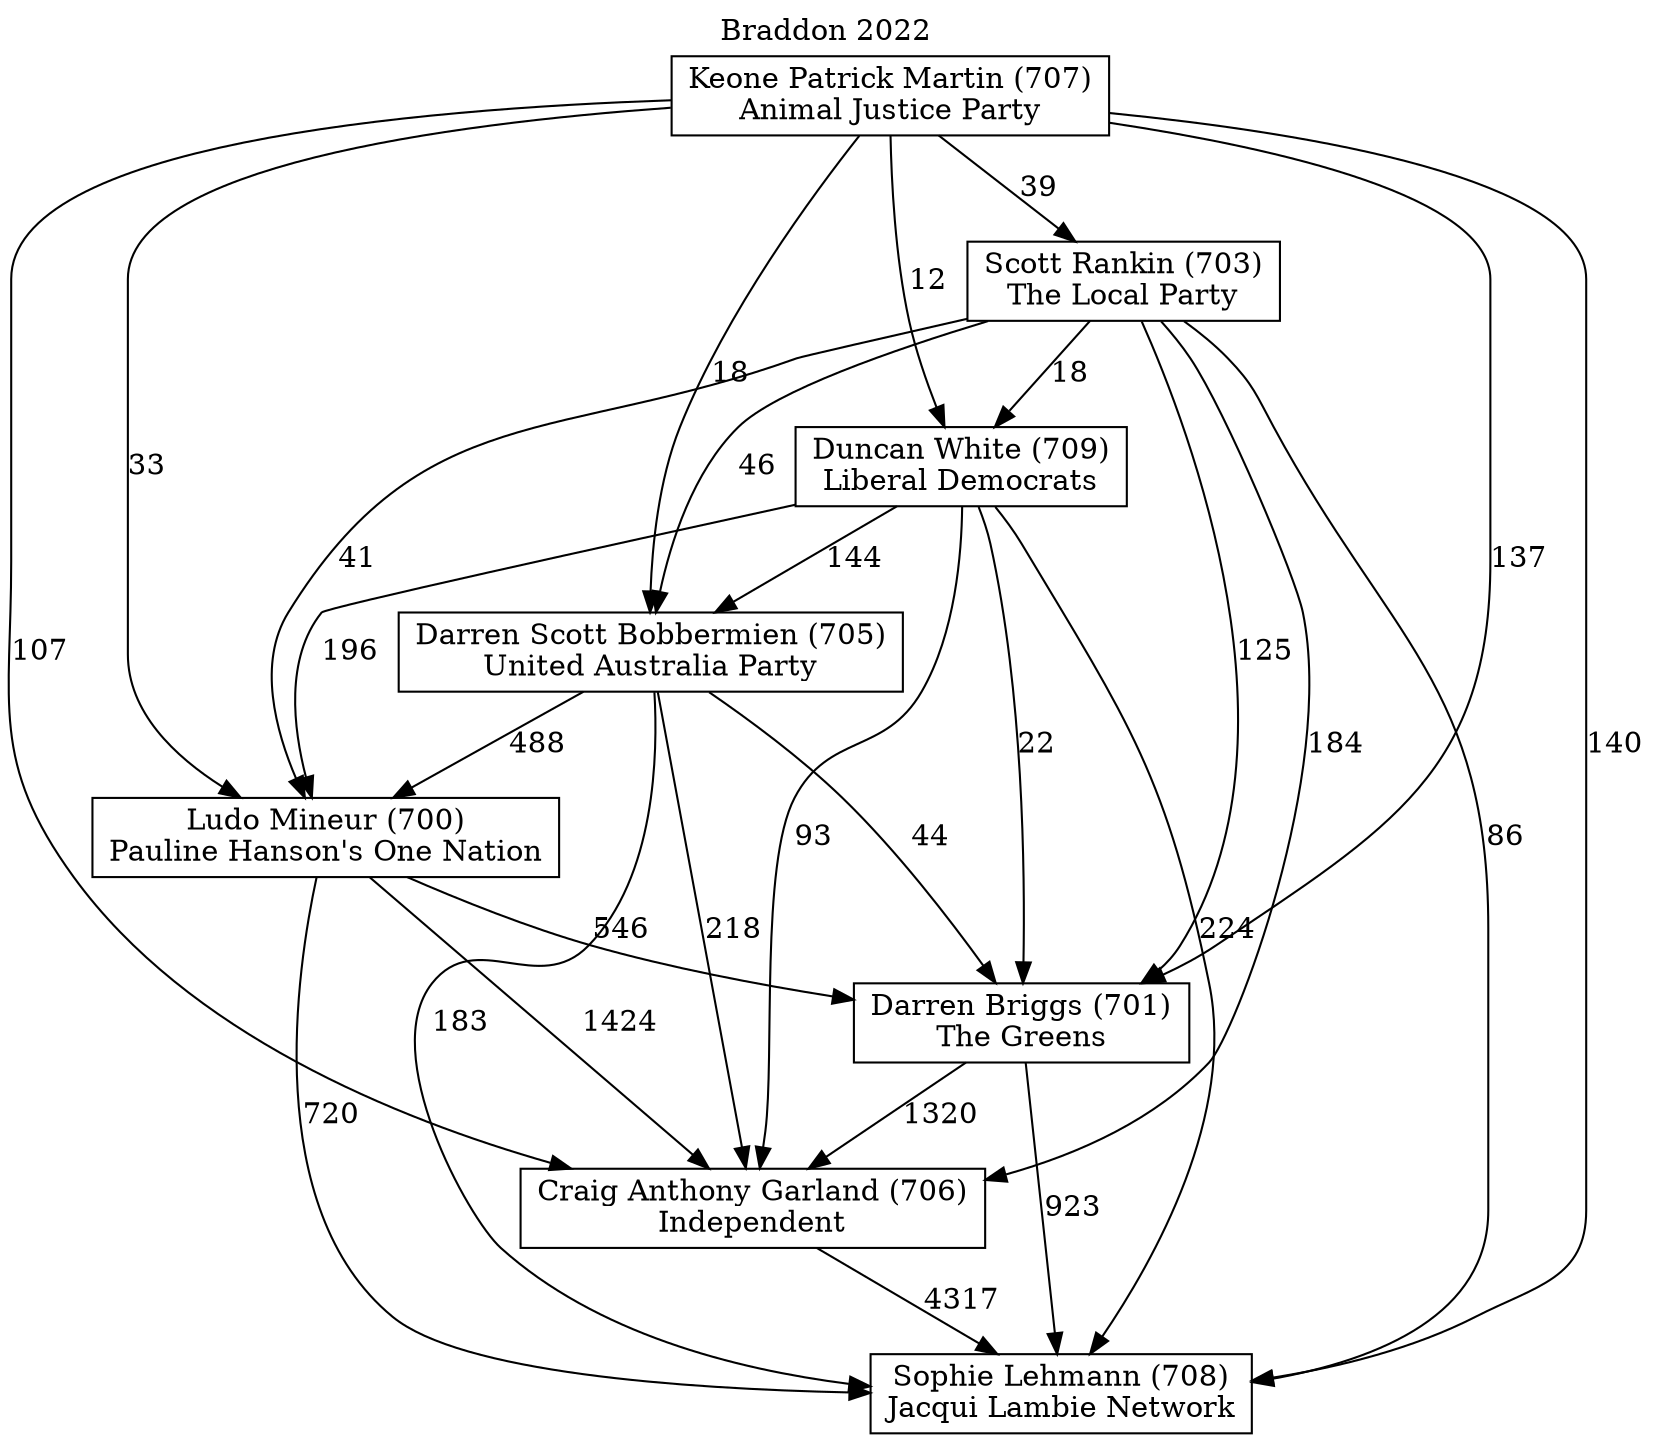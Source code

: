 // House preference flow
digraph "Sophie Lehmann (708)_Braddon_2022" {
	graph [label="Braddon 2022" labelloc=t mclimit=10]
	node [shape=box]
	"Sophie Lehmann (708)" [label="Sophie Lehmann (708)
Jacqui Lambie Network"]
	"Craig Anthony Garland (706)" [label="Craig Anthony Garland (706)
Independent"]
	"Darren Briggs (701)" [label="Darren Briggs (701)
The Greens"]
	"Ludo Mineur (700)" [label="Ludo Mineur (700)
Pauline Hanson's One Nation"]
	"Darren Scott Bobbermien (705)" [label="Darren Scott Bobbermien (705)
United Australia Party"]
	"Duncan White (709)" [label="Duncan White (709)
Liberal Democrats"]
	"Scott Rankin (703)" [label="Scott Rankin (703)
The Local Party"]
	"Keone Patrick Martin (707)" [label="Keone Patrick Martin (707)
Animal Justice Party"]
	"Craig Anthony Garland (706)" -> "Sophie Lehmann (708)" [label=4317]
	"Darren Briggs (701)" -> "Craig Anthony Garland (706)" [label=1320]
	"Ludo Mineur (700)" -> "Darren Briggs (701)" [label=546]
	"Darren Scott Bobbermien (705)" -> "Ludo Mineur (700)" [label=488]
	"Duncan White (709)" -> "Darren Scott Bobbermien (705)" [label=144]
	"Scott Rankin (703)" -> "Duncan White (709)" [label=18]
	"Keone Patrick Martin (707)" -> "Scott Rankin (703)" [label=39]
	"Darren Briggs (701)" -> "Sophie Lehmann (708)" [label=923]
	"Ludo Mineur (700)" -> "Sophie Lehmann (708)" [label=720]
	"Darren Scott Bobbermien (705)" -> "Sophie Lehmann (708)" [label=183]
	"Duncan White (709)" -> "Sophie Lehmann (708)" [label=224]
	"Scott Rankin (703)" -> "Sophie Lehmann (708)" [label=86]
	"Keone Patrick Martin (707)" -> "Sophie Lehmann (708)" [label=140]
	"Keone Patrick Martin (707)" -> "Duncan White (709)" [label=12]
	"Scott Rankin (703)" -> "Darren Scott Bobbermien (705)" [label=46]
	"Keone Patrick Martin (707)" -> "Darren Scott Bobbermien (705)" [label=18]
	"Duncan White (709)" -> "Ludo Mineur (700)" [label=196]
	"Scott Rankin (703)" -> "Ludo Mineur (700)" [label=41]
	"Keone Patrick Martin (707)" -> "Ludo Mineur (700)" [label=33]
	"Darren Scott Bobbermien (705)" -> "Darren Briggs (701)" [label=44]
	"Duncan White (709)" -> "Darren Briggs (701)" [label=22]
	"Scott Rankin (703)" -> "Darren Briggs (701)" [label=125]
	"Keone Patrick Martin (707)" -> "Darren Briggs (701)" [label=137]
	"Ludo Mineur (700)" -> "Craig Anthony Garland (706)" [label=1424]
	"Darren Scott Bobbermien (705)" -> "Craig Anthony Garland (706)" [label=218]
	"Duncan White (709)" -> "Craig Anthony Garland (706)" [label=93]
	"Scott Rankin (703)" -> "Craig Anthony Garland (706)" [label=184]
	"Keone Patrick Martin (707)" -> "Craig Anthony Garland (706)" [label=107]
}

